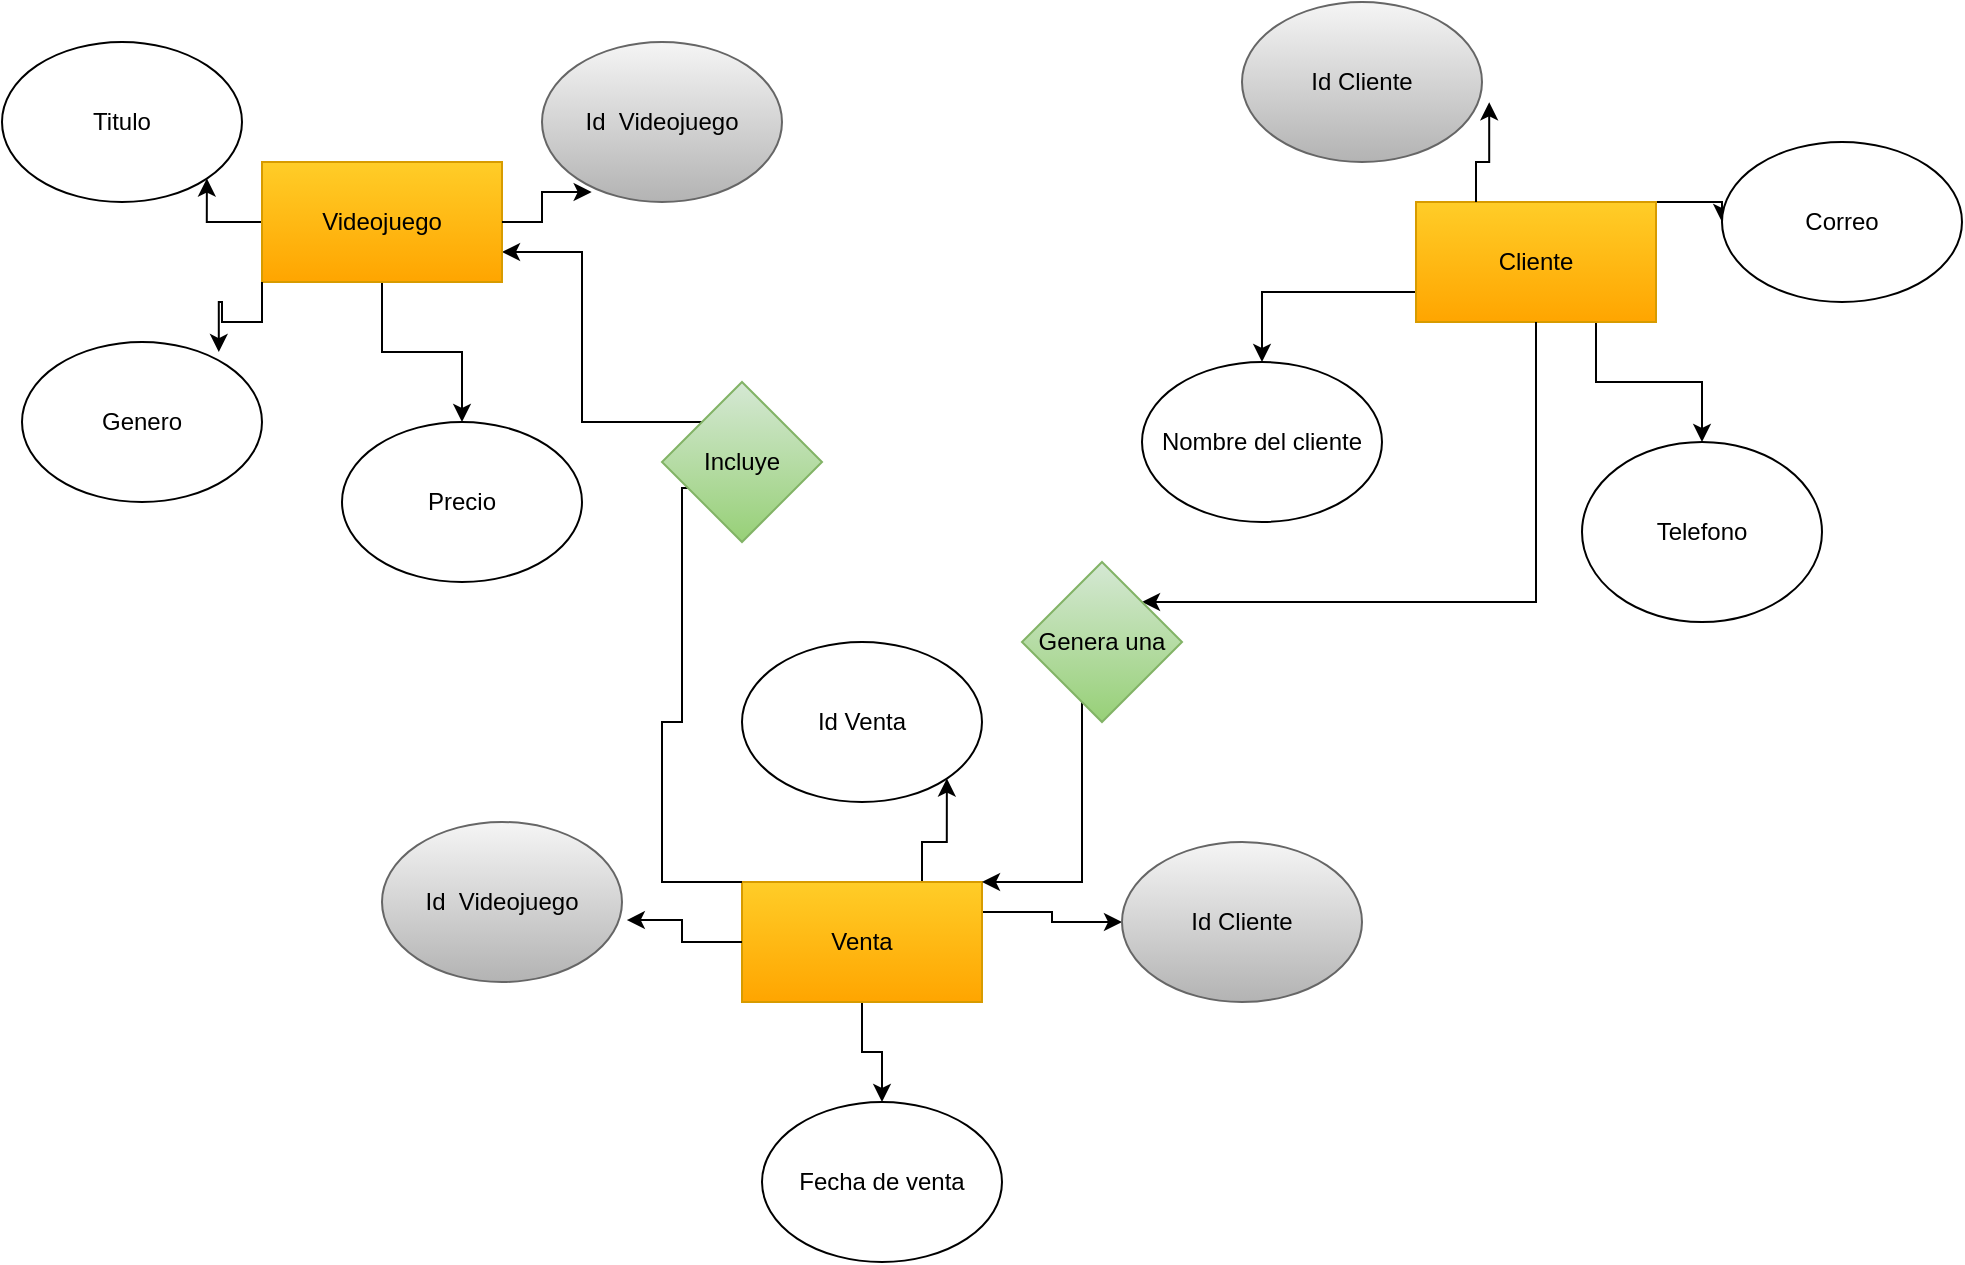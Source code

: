 <mxfile version="28.0.6">
  <diagram name="Página-1" id="5sDOOemOKCdKUuSut3xV">
    <mxGraphModel dx="1042" dy="608" grid="1" gridSize="10" guides="1" tooltips="1" connect="1" arrows="1" fold="1" page="1" pageScale="1" pageWidth="827" pageHeight="1169" math="0" shadow="0">
      <root>
        <mxCell id="0" />
        <mxCell id="1" parent="0" />
        <mxCell id="TT7tYjVrhlX-EZ1yUvir-26" style="edgeStyle=orthogonalEdgeStyle;rounded=0;orthogonalLoop=1;jettySize=auto;html=1;exitX=0.75;exitY=0;exitDx=0;exitDy=0;entryX=1;entryY=1;entryDx=0;entryDy=0;" edge="1" parent="1" source="TT7tYjVrhlX-EZ1yUvir-1" target="TT7tYjVrhlX-EZ1yUvir-10">
          <mxGeometry relative="1" as="geometry" />
        </mxCell>
        <mxCell id="TT7tYjVrhlX-EZ1yUvir-27" style="edgeStyle=orthogonalEdgeStyle;rounded=0;orthogonalLoop=1;jettySize=auto;html=1;exitX=1;exitY=0.25;exitDx=0;exitDy=0;entryX=0;entryY=0.5;entryDx=0;entryDy=0;" edge="1" parent="1" source="TT7tYjVrhlX-EZ1yUvir-1" target="TT7tYjVrhlX-EZ1yUvir-17">
          <mxGeometry relative="1" as="geometry" />
        </mxCell>
        <mxCell id="TT7tYjVrhlX-EZ1yUvir-31" style="edgeStyle=orthogonalEdgeStyle;rounded=0;orthogonalLoop=1;jettySize=auto;html=1;exitX=0.5;exitY=1;exitDx=0;exitDy=0;entryX=0.5;entryY=0;entryDx=0;entryDy=0;" edge="1" parent="1" source="TT7tYjVrhlX-EZ1yUvir-1" target="TT7tYjVrhlX-EZ1yUvir-8">
          <mxGeometry relative="1" as="geometry" />
        </mxCell>
        <mxCell id="TT7tYjVrhlX-EZ1yUvir-32" style="edgeStyle=orthogonalEdgeStyle;rounded=0;orthogonalLoop=1;jettySize=auto;html=1;exitX=0;exitY=0;exitDx=0;exitDy=0;entryX=1;entryY=0.75;entryDx=0;entryDy=0;" edge="1" parent="1" source="TT7tYjVrhlX-EZ1yUvir-33" target="TT7tYjVrhlX-EZ1yUvir-3">
          <mxGeometry relative="1" as="geometry" />
        </mxCell>
        <mxCell id="TT7tYjVrhlX-EZ1yUvir-1" value="Venta" style="rounded=0;whiteSpace=wrap;html=1;fillColor=#ffcd28;strokeColor=#d79b00;gradientColor=#ffa500;" vertex="1" parent="1">
          <mxGeometry x="370" y="440" width="120" height="60" as="geometry" />
        </mxCell>
        <mxCell id="TT7tYjVrhlX-EZ1yUvir-22" style="edgeStyle=orthogonalEdgeStyle;rounded=0;orthogonalLoop=1;jettySize=auto;html=1;exitX=0;exitY=0.75;exitDx=0;exitDy=0;entryX=0.5;entryY=0;entryDx=0;entryDy=0;" edge="1" parent="1" source="TT7tYjVrhlX-EZ1yUvir-2" target="TT7tYjVrhlX-EZ1yUvir-12">
          <mxGeometry relative="1" as="geometry" />
        </mxCell>
        <mxCell id="TT7tYjVrhlX-EZ1yUvir-24" style="edgeStyle=orthogonalEdgeStyle;rounded=0;orthogonalLoop=1;jettySize=auto;html=1;exitX=1;exitY=0;exitDx=0;exitDy=0;entryX=0;entryY=0.5;entryDx=0;entryDy=0;" edge="1" parent="1" source="TT7tYjVrhlX-EZ1yUvir-2" target="TT7tYjVrhlX-EZ1yUvir-13">
          <mxGeometry relative="1" as="geometry" />
        </mxCell>
        <mxCell id="TT7tYjVrhlX-EZ1yUvir-25" style="edgeStyle=orthogonalEdgeStyle;rounded=0;orthogonalLoop=1;jettySize=auto;html=1;exitX=0.75;exitY=1;exitDx=0;exitDy=0;entryX=0.5;entryY=0;entryDx=0;entryDy=0;" edge="1" parent="1" source="TT7tYjVrhlX-EZ1yUvir-2" target="TT7tYjVrhlX-EZ1yUvir-15">
          <mxGeometry relative="1" as="geometry" />
        </mxCell>
        <mxCell id="TT7tYjVrhlX-EZ1yUvir-36" style="edgeStyle=orthogonalEdgeStyle;rounded=0;orthogonalLoop=1;jettySize=auto;html=1;exitX=0.5;exitY=1;exitDx=0;exitDy=0;entryX=1;entryY=0;entryDx=0;entryDy=0;" edge="1" parent="1" source="TT7tYjVrhlX-EZ1yUvir-37" target="TT7tYjVrhlX-EZ1yUvir-1">
          <mxGeometry relative="1" as="geometry">
            <Array as="points">
              <mxPoint x="540" y="300" />
              <mxPoint x="540" y="440" />
            </Array>
          </mxGeometry>
        </mxCell>
        <mxCell id="TT7tYjVrhlX-EZ1yUvir-2" value="Cliente" style="rounded=0;whiteSpace=wrap;html=1;fillColor=#ffcd28;strokeColor=#d79b00;gradientColor=#ffa500;" vertex="1" parent="1">
          <mxGeometry x="707" y="100" width="120" height="60" as="geometry" />
        </mxCell>
        <mxCell id="TT7tYjVrhlX-EZ1yUvir-19" style="edgeStyle=orthogonalEdgeStyle;rounded=0;orthogonalLoop=1;jettySize=auto;html=1;exitX=0;exitY=0.5;exitDx=0;exitDy=0;entryX=1;entryY=1;entryDx=0;entryDy=0;" edge="1" parent="1" source="TT7tYjVrhlX-EZ1yUvir-3" target="TT7tYjVrhlX-EZ1yUvir-5">
          <mxGeometry relative="1" as="geometry" />
        </mxCell>
        <mxCell id="TT7tYjVrhlX-EZ1yUvir-21" style="edgeStyle=orthogonalEdgeStyle;rounded=0;orthogonalLoop=1;jettySize=auto;html=1;exitX=0.5;exitY=1;exitDx=0;exitDy=0;entryX=0.5;entryY=0;entryDx=0;entryDy=0;" edge="1" parent="1" source="TT7tYjVrhlX-EZ1yUvir-3" target="TT7tYjVrhlX-EZ1yUvir-7">
          <mxGeometry relative="1" as="geometry" />
        </mxCell>
        <mxCell id="TT7tYjVrhlX-EZ1yUvir-3" value="Videojuego" style="rounded=0;whiteSpace=wrap;html=1;fillColor=#ffcd28;strokeColor=#d79b00;gradientColor=#ffa500;" vertex="1" parent="1">
          <mxGeometry x="130" y="80" width="120" height="60" as="geometry" />
        </mxCell>
        <mxCell id="TT7tYjVrhlX-EZ1yUvir-4" value="Id&amp;nbsp; Videojuego" style="ellipse;whiteSpace=wrap;html=1;fillColor=#f5f5f5;gradientColor=#b3b3b3;strokeColor=#666666;" vertex="1" parent="1">
          <mxGeometry x="270" y="20" width="120" height="80" as="geometry" />
        </mxCell>
        <mxCell id="TT7tYjVrhlX-EZ1yUvir-5" value="Titulo" style="ellipse;whiteSpace=wrap;html=1;" vertex="1" parent="1">
          <mxGeometry y="20" width="120" height="80" as="geometry" />
        </mxCell>
        <mxCell id="TT7tYjVrhlX-EZ1yUvir-6" value="Genero" style="ellipse;whiteSpace=wrap;html=1;" vertex="1" parent="1">
          <mxGeometry x="10" y="170" width="120" height="80" as="geometry" />
        </mxCell>
        <mxCell id="TT7tYjVrhlX-EZ1yUvir-7" value="Precio" style="ellipse;whiteSpace=wrap;html=1;" vertex="1" parent="1">
          <mxGeometry x="170" y="210" width="120" height="80" as="geometry" />
        </mxCell>
        <mxCell id="TT7tYjVrhlX-EZ1yUvir-8" value="Fecha de venta" style="ellipse;whiteSpace=wrap;html=1;" vertex="1" parent="1">
          <mxGeometry x="380" y="550" width="120" height="80" as="geometry" />
        </mxCell>
        <mxCell id="TT7tYjVrhlX-EZ1yUvir-10" value="Id Venta" style="ellipse;whiteSpace=wrap;html=1;" vertex="1" parent="1">
          <mxGeometry x="370" y="320" width="120" height="80" as="geometry" />
        </mxCell>
        <mxCell id="TT7tYjVrhlX-EZ1yUvir-12" value="Nombre del cliente" style="ellipse;whiteSpace=wrap;html=1;" vertex="1" parent="1">
          <mxGeometry x="570" y="180" width="120" height="80" as="geometry" />
        </mxCell>
        <mxCell id="TT7tYjVrhlX-EZ1yUvir-13" value="Correo" style="ellipse;whiteSpace=wrap;html=1;" vertex="1" parent="1">
          <mxGeometry x="860" y="70" width="120" height="80" as="geometry" />
        </mxCell>
        <mxCell id="TT7tYjVrhlX-EZ1yUvir-14" value="Id Cliente" style="ellipse;whiteSpace=wrap;html=1;fillColor=#f5f5f5;gradientColor=#b3b3b3;strokeColor=#666666;" vertex="1" parent="1">
          <mxGeometry x="620" width="120" height="80" as="geometry" />
        </mxCell>
        <mxCell id="TT7tYjVrhlX-EZ1yUvir-15" value="Telefono" style="ellipse;whiteSpace=wrap;html=1;" vertex="1" parent="1">
          <mxGeometry x="790" y="220" width="120" height="90" as="geometry" />
        </mxCell>
        <mxCell id="TT7tYjVrhlX-EZ1yUvir-16" value="Id&amp;nbsp; Videojuego" style="ellipse;whiteSpace=wrap;html=1;fillColor=#f5f5f5;gradientColor=#b3b3b3;strokeColor=#666666;" vertex="1" parent="1">
          <mxGeometry x="190" y="410" width="120" height="80" as="geometry" />
        </mxCell>
        <mxCell id="TT7tYjVrhlX-EZ1yUvir-17" value="Id Cliente" style="ellipse;whiteSpace=wrap;html=1;fillColor=#f5f5f5;gradientColor=#b3b3b3;strokeColor=#666666;" vertex="1" parent="1">
          <mxGeometry x="560" y="420" width="120" height="80" as="geometry" />
        </mxCell>
        <mxCell id="TT7tYjVrhlX-EZ1yUvir-18" style="edgeStyle=orthogonalEdgeStyle;rounded=0;orthogonalLoop=1;jettySize=auto;html=1;exitX=1;exitY=0.5;exitDx=0;exitDy=0;entryX=0.207;entryY=0.938;entryDx=0;entryDy=0;entryPerimeter=0;" edge="1" parent="1" source="TT7tYjVrhlX-EZ1yUvir-3" target="TT7tYjVrhlX-EZ1yUvir-4">
          <mxGeometry relative="1" as="geometry" />
        </mxCell>
        <mxCell id="TT7tYjVrhlX-EZ1yUvir-20" style="edgeStyle=orthogonalEdgeStyle;rounded=0;orthogonalLoop=1;jettySize=auto;html=1;exitX=0;exitY=1;exitDx=0;exitDy=0;entryX=0.82;entryY=0.063;entryDx=0;entryDy=0;entryPerimeter=0;" edge="1" parent="1" source="TT7tYjVrhlX-EZ1yUvir-3" target="TT7tYjVrhlX-EZ1yUvir-6">
          <mxGeometry relative="1" as="geometry" />
        </mxCell>
        <mxCell id="TT7tYjVrhlX-EZ1yUvir-23" style="edgeStyle=orthogonalEdgeStyle;rounded=0;orthogonalLoop=1;jettySize=auto;html=1;exitX=0.25;exitY=0;exitDx=0;exitDy=0;entryX=1.03;entryY=0.627;entryDx=0;entryDy=0;entryPerimeter=0;" edge="1" parent="1" source="TT7tYjVrhlX-EZ1yUvir-2" target="TT7tYjVrhlX-EZ1yUvir-14">
          <mxGeometry relative="1" as="geometry" />
        </mxCell>
        <mxCell id="TT7tYjVrhlX-EZ1yUvir-30" style="edgeStyle=orthogonalEdgeStyle;rounded=0;orthogonalLoop=1;jettySize=auto;html=1;exitX=0;exitY=0.5;exitDx=0;exitDy=0;entryX=1.02;entryY=0.613;entryDx=0;entryDy=0;entryPerimeter=0;" edge="1" parent="1" source="TT7tYjVrhlX-EZ1yUvir-1" target="TT7tYjVrhlX-EZ1yUvir-16">
          <mxGeometry relative="1" as="geometry" />
        </mxCell>
        <mxCell id="TT7tYjVrhlX-EZ1yUvir-34" value="" style="edgeStyle=orthogonalEdgeStyle;rounded=0;orthogonalLoop=1;jettySize=auto;html=1;exitX=0;exitY=0;exitDx=0;exitDy=0;entryX=0;entryY=1;entryDx=0;entryDy=0;" edge="1" parent="1" source="TT7tYjVrhlX-EZ1yUvir-1" target="TT7tYjVrhlX-EZ1yUvir-33">
          <mxGeometry relative="1" as="geometry">
            <mxPoint x="370" y="440" as="sourcePoint" />
            <mxPoint x="250" y="125" as="targetPoint" />
            <Array as="points">
              <mxPoint x="330" y="440" />
              <mxPoint x="330" y="360" />
              <mxPoint x="340" y="360" />
              <mxPoint x="340" y="243" />
              <mxPoint x="350" y="243" />
            </Array>
          </mxGeometry>
        </mxCell>
        <mxCell id="TT7tYjVrhlX-EZ1yUvir-33" value="Incluye" style="rhombus;whiteSpace=wrap;html=1;fillColor=#d5e8d4;gradientColor=#97d077;strokeColor=#82b366;" vertex="1" parent="1">
          <mxGeometry x="330" y="190" width="80" height="80" as="geometry" />
        </mxCell>
        <mxCell id="TT7tYjVrhlX-EZ1yUvir-38" value="" style="edgeStyle=orthogonalEdgeStyle;rounded=0;orthogonalLoop=1;jettySize=auto;html=1;exitX=0.5;exitY=1;exitDx=0;exitDy=0;entryX=1;entryY=0;entryDx=0;entryDy=0;" edge="1" parent="1" source="TT7tYjVrhlX-EZ1yUvir-2" target="TT7tYjVrhlX-EZ1yUvir-37">
          <mxGeometry relative="1" as="geometry">
            <mxPoint x="767" y="160" as="sourcePoint" />
            <mxPoint x="490" y="440" as="targetPoint" />
            <Array as="points">
              <mxPoint x="767" y="300" />
            </Array>
          </mxGeometry>
        </mxCell>
        <mxCell id="TT7tYjVrhlX-EZ1yUvir-37" value="Genera una" style="rhombus;whiteSpace=wrap;html=1;fillColor=#d5e8d4;gradientColor=#97d077;strokeColor=#82b366;" vertex="1" parent="1">
          <mxGeometry x="510" y="280" width="80" height="80" as="geometry" />
        </mxCell>
      </root>
    </mxGraphModel>
  </diagram>
</mxfile>
